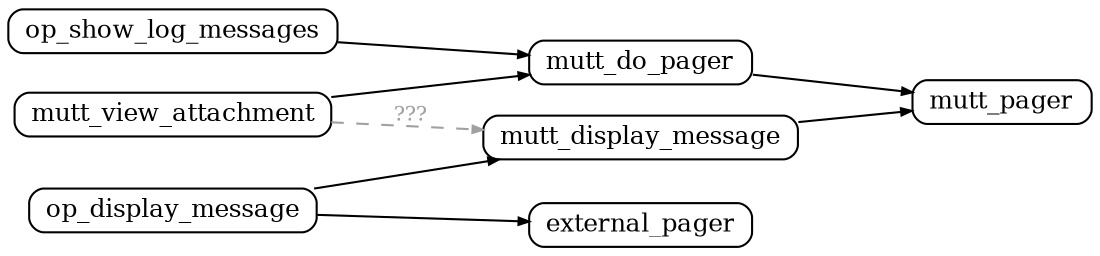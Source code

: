 digraph pager
{
	graph [
		rankdir="LR"
		nodesep="0.2"
		ranksep="0.75"
	];

	node [
		shape="Mrecord"
		fontsize="12"
		style="solid"
		height="0.2"
		penwidth="1.0"
		color=black
	];

	edge [
		penwidth="1.0"
		arrowsize="0.5"
	];

	// dlg_select_pgp_key  [ label=<dlg_select_pgp_key<BR/><FONT POINT-SIZE="8">&lt;verify-key&gt;</FONT>> ]

	op_show_log_messages -> mutt_do_pager
	mutt_view_attachment -> mutt_do_pager
	mutt_view_attachment -> mutt_display_message [ label="???" fontsize="10" fontcolor="#a0a0a0" color="#a0a0a0" style="dashed" ]
	// icmd_bind            -> mutt_do_pager
	// icmd_set             -> mutt_do_pager
	// icmd_version         -> mutt_do_pager
	mutt_display_message -> mutt_pager
	mutt_do_pager        -> mutt_pager
	// mutt_help            -> mutt_do_pager
	op_display_message   -> external_pager
	op_display_message   -> mutt_display_message
	// mutt_invoke_sendmail -> mutt_do_pager
	// mutt_pager           -> display_line
	// verify_key           -> mutt_do_pager
	// dlg_select_pgp_key   -> mutt_do_pager

}
